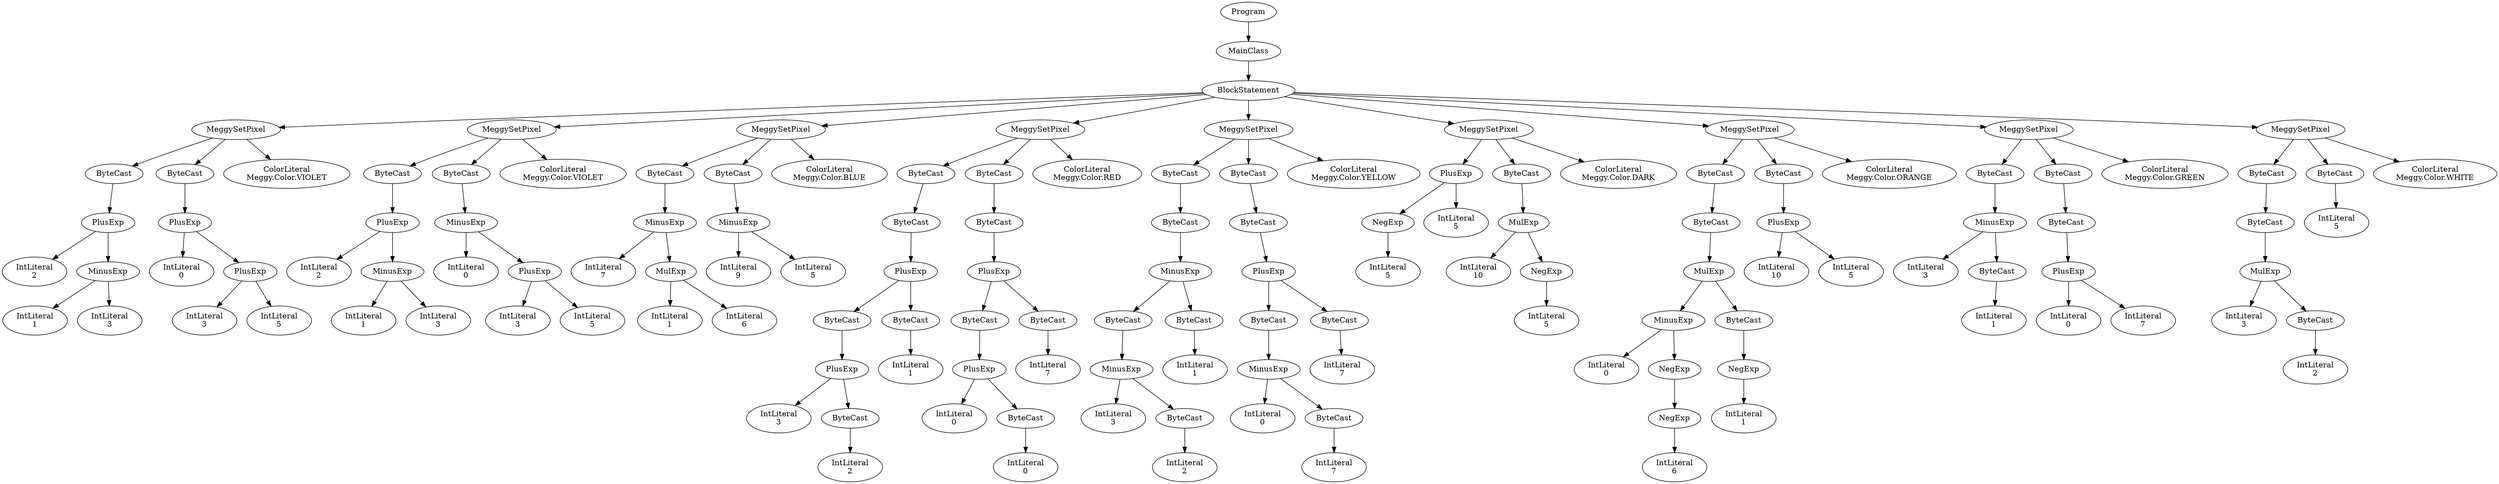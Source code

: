 digraph ASTGraph {
0 [ label="Program" ];
1 [ label="MainClass" ];
0 -> 1
2 [ label="BlockStatement" ];
1 -> 2
3 [ label="MeggySetPixel" ];
2 -> 3
4 [ label="ByteCast" ];
3 -> 4
5 [ label="PlusExp" ];
4 -> 5
6 [ label="IntLiteral\n2" ];
5 -> 6
7 [ label="MinusExp" ];
5 -> 7
8 [ label="IntLiteral\n1" ];
7 -> 8
9 [ label="IntLiteral\n3" ];
7 -> 9
10 [ label="ByteCast" ];
3 -> 10
11 [ label="PlusExp" ];
10 -> 11
12 [ label="IntLiteral\n0" ];
11 -> 12
13 [ label="PlusExp" ];
11 -> 13
14 [ label="IntLiteral\n3" ];
13 -> 14
15 [ label="IntLiteral\n5" ];
13 -> 15
16 [ label="ColorLiteral\nMeggy.Color.VIOLET" ];
3 -> 16
17 [ label="MeggySetPixel" ];
2 -> 17
18 [ label="ByteCast" ];
17 -> 18
19 [ label="PlusExp" ];
18 -> 19
20 [ label="IntLiteral\n2" ];
19 -> 20
21 [ label="MinusExp" ];
19 -> 21
22 [ label="IntLiteral\n1" ];
21 -> 22
23 [ label="IntLiteral\n3" ];
21 -> 23
24 [ label="ByteCast" ];
17 -> 24
25 [ label="MinusExp" ];
24 -> 25
26 [ label="IntLiteral\n0" ];
25 -> 26
27 [ label="PlusExp" ];
25 -> 27
28 [ label="IntLiteral\n3" ];
27 -> 28
29 [ label="IntLiteral\n5" ];
27 -> 29
30 [ label="ColorLiteral\nMeggy.Color.VIOLET" ];
17 -> 30
31 [ label="MeggySetPixel" ];
2 -> 31
32 [ label="ByteCast" ];
31 -> 32
33 [ label="MinusExp" ];
32 -> 33
34 [ label="IntLiteral\n7" ];
33 -> 34
35 [ label="MulExp" ];
33 -> 35
36 [ label="IntLiteral\n1" ];
35 -> 36
37 [ label="IntLiteral\n6" ];
35 -> 37
38 [ label="ByteCast" ];
31 -> 38
39 [ label="MinusExp" ];
38 -> 39
40 [ label="IntLiteral\n9" ];
39 -> 40
41 [ label="IntLiteral\n5" ];
39 -> 41
42 [ label="ColorLiteral\nMeggy.Color.BLUE" ];
31 -> 42
43 [ label="MeggySetPixel" ];
2 -> 43
44 [ label="ByteCast" ];
43 -> 44
45 [ label="ByteCast" ];
44 -> 45
46 [ label="PlusExp" ];
45 -> 46
47 [ label="ByteCast" ];
46 -> 47
48 [ label="PlusExp" ];
47 -> 48
49 [ label="IntLiteral\n3" ];
48 -> 49
50 [ label="ByteCast" ];
48 -> 50
51 [ label="IntLiteral\n2" ];
50 -> 51
52 [ label="ByteCast" ];
46 -> 52
53 [ label="IntLiteral\n1" ];
52 -> 53
54 [ label="ByteCast" ];
43 -> 54
55 [ label="ByteCast" ];
54 -> 55
56 [ label="PlusExp" ];
55 -> 56
57 [ label="ByteCast" ];
56 -> 57
58 [ label="PlusExp" ];
57 -> 58
59 [ label="IntLiteral\n0" ];
58 -> 59
60 [ label="ByteCast" ];
58 -> 60
61 [ label="IntLiteral\n0" ];
60 -> 61
62 [ label="ByteCast" ];
56 -> 62
63 [ label="IntLiteral\n7" ];
62 -> 63
64 [ label="ColorLiteral\nMeggy.Color.RED" ];
43 -> 64
65 [ label="MeggySetPixel" ];
2 -> 65
66 [ label="ByteCast" ];
65 -> 66
67 [ label="ByteCast" ];
66 -> 67
68 [ label="MinusExp" ];
67 -> 68
69 [ label="ByteCast" ];
68 -> 69
70 [ label="MinusExp" ];
69 -> 70
71 [ label="IntLiteral\n3" ];
70 -> 71
72 [ label="ByteCast" ];
70 -> 72
73 [ label="IntLiteral\n2" ];
72 -> 73
74 [ label="ByteCast" ];
68 -> 74
75 [ label="IntLiteral\n1" ];
74 -> 75
76 [ label="ByteCast" ];
65 -> 76
77 [ label="ByteCast" ];
76 -> 77
78 [ label="PlusExp" ];
77 -> 78
79 [ label="ByteCast" ];
78 -> 79
80 [ label="MinusExp" ];
79 -> 80
81 [ label="IntLiteral\n0" ];
80 -> 81
82 [ label="ByteCast" ];
80 -> 82
83 [ label="IntLiteral\n7" ];
82 -> 83
84 [ label="ByteCast" ];
78 -> 84
85 [ label="IntLiteral\n7" ];
84 -> 85
86 [ label="ColorLiteral\nMeggy.Color.YELLOW" ];
65 -> 86
87 [ label="MeggySetPixel" ];
2 -> 87
88 [ label="PlusExp" ];
87 -> 88
89 [ label="NegExp" ];
88 -> 89
90 [ label="IntLiteral\n5" ];
89 -> 90
91 [ label="IntLiteral\n5" ];
88 -> 91
92 [ label="ByteCast" ];
87 -> 92
93 [ label="MulExp" ];
92 -> 93
94 [ label="IntLiteral\n10" ];
93 -> 94
95 [ label="NegExp" ];
93 -> 95
96 [ label="IntLiteral\n5" ];
95 -> 96
97 [ label="ColorLiteral\nMeggy.Color.DARK" ];
87 -> 97
98 [ label="MeggySetPixel" ];
2 -> 98
99 [ label="ByteCast" ];
98 -> 99
100 [ label="ByteCast" ];
99 -> 100
101 [ label="MulExp" ];
100 -> 101
102 [ label="MinusExp" ];
101 -> 102
103 [ label="IntLiteral\n0" ];
102 -> 103
104 [ label="NegExp" ];
102 -> 104
105 [ label="NegExp" ];
104 -> 105
106 [ label="IntLiteral\n6" ];
105 -> 106
107 [ label="ByteCast" ];
101 -> 107
108 [ label="NegExp" ];
107 -> 108
109 [ label="IntLiteral\n1" ];
108 -> 109
110 [ label="ByteCast" ];
98 -> 110
111 [ label="PlusExp" ];
110 -> 111
112 [ label="IntLiteral\n10" ];
111 -> 112
113 [ label="IntLiteral\n5" ];
111 -> 113
114 [ label="ColorLiteral\nMeggy.Color.ORANGE" ];
98 -> 114
115 [ label="MeggySetPixel" ];
2 -> 115
116 [ label="ByteCast" ];
115 -> 116
117 [ label="MinusExp" ];
116 -> 117
118 [ label="IntLiteral\n3" ];
117 -> 118
119 [ label="ByteCast" ];
117 -> 119
120 [ label="IntLiteral\n1" ];
119 -> 120
121 [ label="ByteCast" ];
115 -> 121
122 [ label="ByteCast" ];
121 -> 122
123 [ label="PlusExp" ];
122 -> 123
124 [ label="IntLiteral\n0" ];
123 -> 124
125 [ label="IntLiteral\n7" ];
123 -> 125
126 [ label="ColorLiteral\nMeggy.Color.GREEN" ];
115 -> 126
127 [ label="MeggySetPixel" ];
2 -> 127
128 [ label="ByteCast" ];
127 -> 128
129 [ label="ByteCast" ];
128 -> 129
130 [ label="MulExp" ];
129 -> 130
131 [ label="IntLiteral\n3" ];
130 -> 131
132 [ label="ByteCast" ];
130 -> 132
133 [ label="IntLiteral\n2" ];
132 -> 133
134 [ label="ByteCast" ];
127 -> 134
135 [ label="IntLiteral\n5" ];
134 -> 135
136 [ label="ColorLiteral\nMeggy.Color.WHITE" ];
127 -> 136
}
